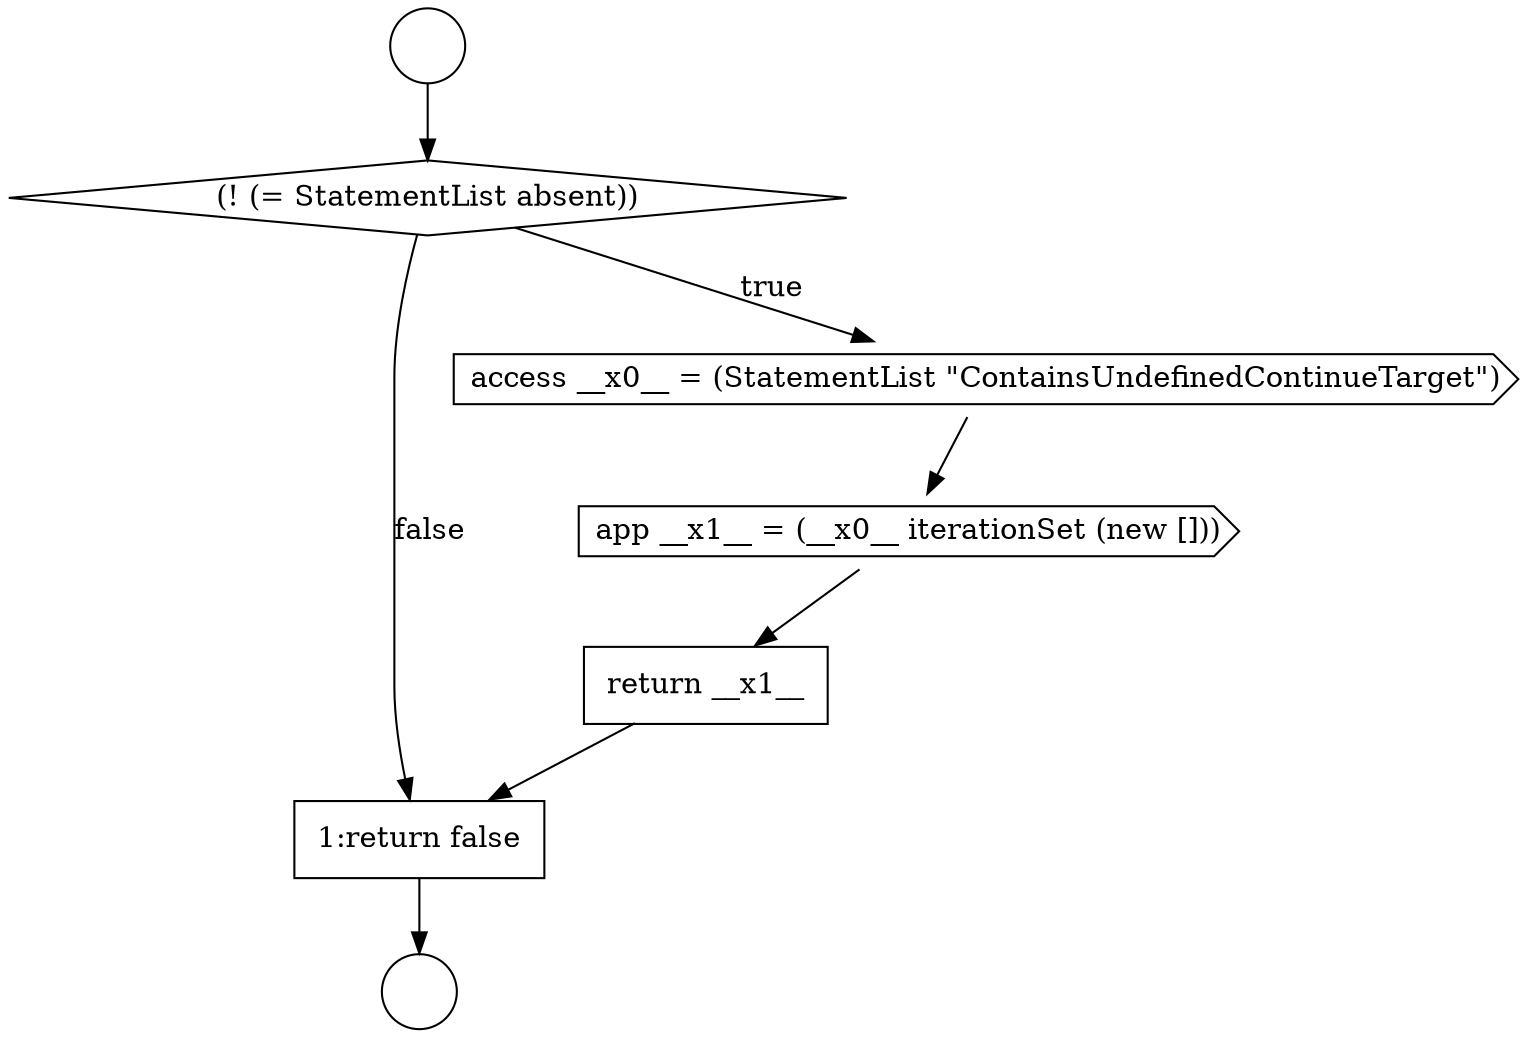 digraph {
  node7164 [shape=none, margin=0, label=<<font color="black">
    <table border="0" cellborder="1" cellspacing="0" cellpadding="10">
      <tr><td align="left">1:return false</td></tr>
    </table>
  </font>> color="black" fillcolor="white" style=filled]
  node7161 [shape=cds, label=<<font color="black">access __x0__ = (StatementList &quot;ContainsUndefinedContinueTarget&quot;)</font>> color="black" fillcolor="white" style=filled]
  node7160 [shape=diamond, label=<<font color="black">(! (= StatementList absent))</font>> color="black" fillcolor="white" style=filled]
  node7162 [shape=cds, label=<<font color="black">app __x1__ = (__x0__ iterationSet (new []))</font>> color="black" fillcolor="white" style=filled]
  node7158 [shape=circle label=" " color="black" fillcolor="white" style=filled]
  node7159 [shape=circle label=" " color="black" fillcolor="white" style=filled]
  node7163 [shape=none, margin=0, label=<<font color="black">
    <table border="0" cellborder="1" cellspacing="0" cellpadding="10">
      <tr><td align="left">return __x1__</td></tr>
    </table>
  </font>> color="black" fillcolor="white" style=filled]
  node7162 -> node7163 [ color="black"]
  node7164 -> node7159 [ color="black"]
  node7160 -> node7161 [label=<<font color="black">true</font>> color="black"]
  node7160 -> node7164 [label=<<font color="black">false</font>> color="black"]
  node7161 -> node7162 [ color="black"]
  node7158 -> node7160 [ color="black"]
  node7163 -> node7164 [ color="black"]
}
